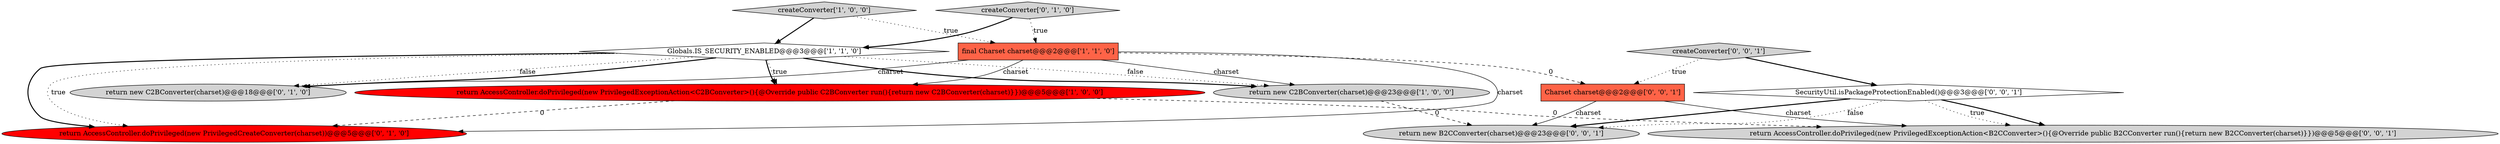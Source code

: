 digraph {
3 [style = filled, label = "createConverter['1', '0', '0']", fillcolor = lightgray, shape = diamond image = "AAA0AAABBB1BBB"];
6 [style = filled, label = "return AccessController.doPrivileged(new PrivilegedCreateConverter(charset))@@@5@@@['0', '1', '0']", fillcolor = red, shape = ellipse image = "AAA1AAABBB2BBB"];
8 [style = filled, label = "return new B2CConverter(charset)@@@23@@@['0', '0', '1']", fillcolor = lightgray, shape = ellipse image = "AAA0AAABBB3BBB"];
9 [style = filled, label = "SecurityUtil.isPackageProtectionEnabled()@@@3@@@['0', '0', '1']", fillcolor = white, shape = diamond image = "AAA0AAABBB3BBB"];
0 [style = filled, label = "Globals.IS_SECURITY_ENABLED@@@3@@@['1', '1', '0']", fillcolor = white, shape = diamond image = "AAA0AAABBB1BBB"];
10 [style = filled, label = "Charset charset@@@2@@@['0', '0', '1']", fillcolor = tomato, shape = box image = "AAA0AAABBB3BBB"];
4 [style = filled, label = "return new C2BConverter(charset)@@@23@@@['1', '0', '0']", fillcolor = lightgray, shape = ellipse image = "AAA0AAABBB1BBB"];
12 [style = filled, label = "return AccessController.doPrivileged(new PrivilegedExceptionAction<B2CConverter>(){@Override public B2CConverter run(){return new B2CConverter(charset)}})@@@5@@@['0', '0', '1']", fillcolor = lightgray, shape = ellipse image = "AAA0AAABBB3BBB"];
2 [style = filled, label = "return AccessController.doPrivileged(new PrivilegedExceptionAction<C2BConverter>(){@Override public C2BConverter run(){return new C2BConverter(charset)}})@@@5@@@['1', '0', '0']", fillcolor = red, shape = ellipse image = "AAA1AAABBB1BBB"];
1 [style = filled, label = "final Charset charset@@@2@@@['1', '1', '0']", fillcolor = tomato, shape = box image = "AAA0AAABBB1BBB"];
7 [style = filled, label = "createConverter['0', '1', '0']", fillcolor = lightgray, shape = diamond image = "AAA0AAABBB2BBB"];
11 [style = filled, label = "createConverter['0', '0', '1']", fillcolor = lightgray, shape = diamond image = "AAA0AAABBB3BBB"];
5 [style = filled, label = "return new C2BConverter(charset)@@@18@@@['0', '1', '0']", fillcolor = lightgray, shape = ellipse image = "AAA0AAABBB2BBB"];
9->12 [style = dotted, label="true"];
1->4 [style = solid, label="charset"];
0->6 [style = bold, label=""];
11->10 [style = dotted, label="true"];
1->6 [style = solid, label="charset"];
0->2 [style = bold, label=""];
0->4 [style = dotted, label="false"];
7->0 [style = bold, label=""];
1->10 [style = dashed, label="0"];
0->6 [style = dotted, label="true"];
1->2 [style = solid, label="charset"];
9->8 [style = bold, label=""];
10->12 [style = solid, label="charset"];
11->9 [style = bold, label=""];
3->0 [style = bold, label=""];
9->8 [style = dotted, label="false"];
2->12 [style = dashed, label="0"];
0->4 [style = bold, label=""];
4->8 [style = dashed, label="0"];
0->5 [style = dotted, label="false"];
2->6 [style = dashed, label="0"];
9->12 [style = bold, label=""];
0->2 [style = dotted, label="true"];
7->1 [style = dotted, label="true"];
3->1 [style = dotted, label="true"];
10->8 [style = solid, label="charset"];
1->5 [style = solid, label="charset"];
0->5 [style = bold, label=""];
}
